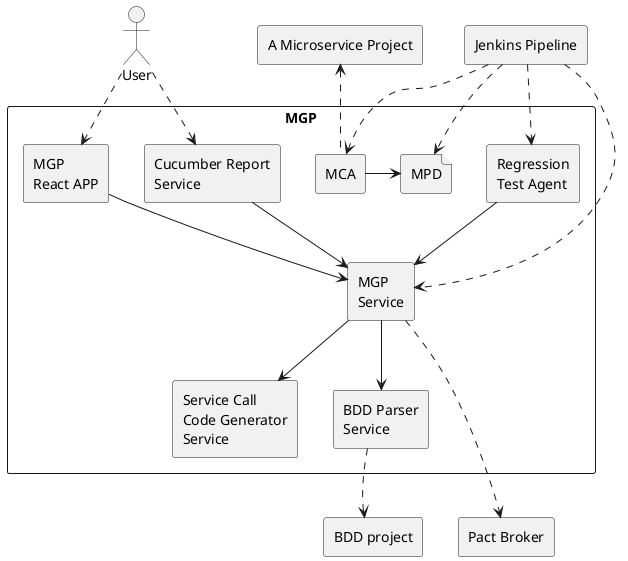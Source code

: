 @startuml
'scale 2
'skinparam backgroundcolor transparent
'left to right direction
rectangle "A Microservice Project" as mp
rectangle "Jenkins Pipeline" as jp
rectangle "BDD project" as bp
rectangle "Pact Broker" as pb
actor User as user

rectangle "MGP" as t {
	rectangle "Regression\nTest Agent" as ta
	rectangle "MCA" as mca
	rectangle "MGP\nReact APP"as mgpa
	rectangle "MGP\nService"as mgp
	rectangle "BDD Parser\nService" as uatp
	rectangle "Service Call\nCode Generator\nService" as d
	rectangle "Cucumber Report\nService" as crs

	file "MPD" as mpd

	mca -> mpd
	mgp -d-> uatp
	mgp -d-> d
	mgpa -d-> mgp
	crs -d-> mgp
	ta -d-> mgp
}

jp.>ta
jp.>mpd
mca .u.> mp
jp .d.> mca
jp .d.> mgp
uatp .> bp
mgp .d.> pb
user .d.> mgpa
user .d.> crs
uatp .[hidden]d.> pb
uatp .[hidden]d.> bp
@enduml
